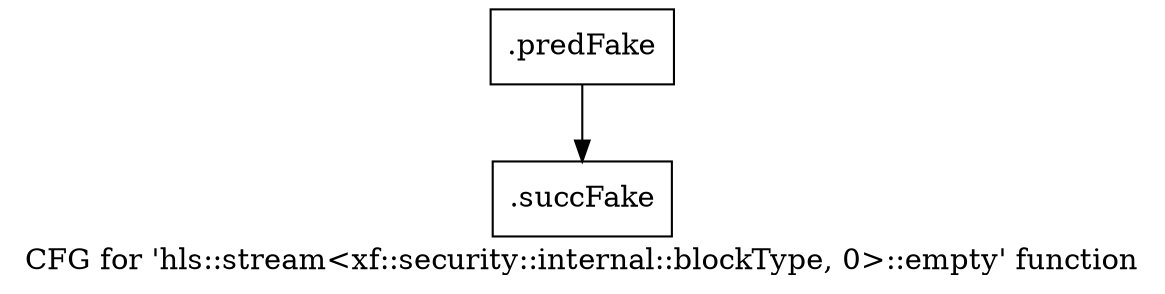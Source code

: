 digraph "CFG for 'hls::stream\<xf::security::internal::blockType, 0\>::empty' function" {
	label="CFG for 'hls::stream\<xf::security::internal::blockType, 0\>::empty' function";

	Node0x5c2e060 [shape=record,filename="",linenumber="",label="{.predFake}"];
	Node0x5c2e060 -> Node0x6140410[ callList="" memoryops="" filename="/mnt/xilinx/Vitis_HLS/2021.2/include/hls_stream_thread_unsafe.h" execusionnum="1"];
	Node0x6140410 [shape=record,filename="/mnt/xilinx/Vitis_HLS/2021.2/include/hls_stream_thread_unsafe.h",linenumber="351",label="{.succFake}"];
}
